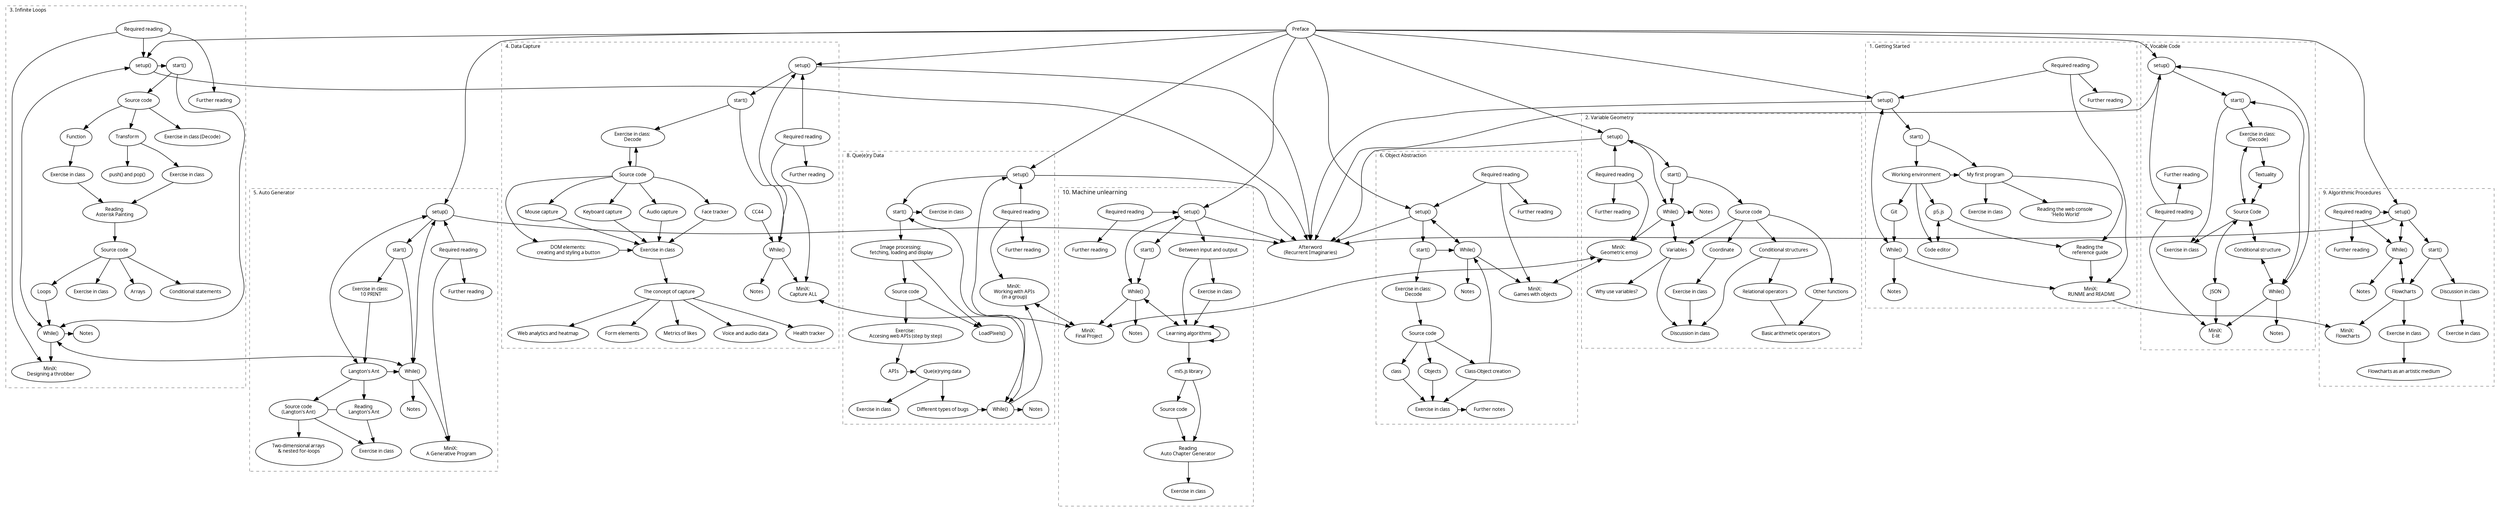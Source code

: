digraph G {

graph[overlap=false]
node[fontname="Hershey-Noailles-help-me", fontsize="10pt"]



	subgraph cluster_1 {
    node [shape=ellipse];
    label = "1. Getting Started";
    fontname="Hershey-Noailles-help-me";
    labeljust="l";
    margin="12pt";
    style=dashed;
    penwidth=0.5;
    fontsize="10pt";
    //color=white;
    SU1 [label="setup()"]
    ST1 [label="start()"]
    WE1 [label="Working environment"]
    p51 [label="p5.js"]
    CE1 [label="Code editor"]
    MFP1 [label="My first program"]
    EiC1 [label="Exercise in class"]
    RC1 [label="Reading the web console \n'Hello World'"]
    RG1 [label="Reading the \nreference guide"]
    Git1 [label="Git"]
    MW1 [label="While()"]
    MX1 [label="MiniX: \nRUNME and README"]
    RR1 [label="Required reading"]
    FR1 [label="Further reading"]
    Notes1 [label="Notes"]

    {rank = same; MFP1, WE1}

    //graph
    SU1 -> ST1;
    ST1 -> WE1;
    WE1 -> p51;
    WE1 -> CE1;
    WE1 -> Git1;
    ST1 -> MFP1;
    MFP1 -> EiC1;
    MFP1 -> RC1;
    MFP1 -> RG1;
    SU1 -> MW1 [dir=both];
    MW1 -> MX1, Notes1;
    RR1 -> MX1, SU1;
    Git1 -> MW1;
    RG1 -> MX1;
    p51 -> CE1 [dir=both];
    WE1 -> MFP1;
    p51 -> RG1;
    RR1 -> FR1;
	}

	subgraph cluster_2 {
    node [shape=ellipse];
    label = "2. Variable Geometry";
    fontname="Hershey-Noailles-help-me";
    labeljust="l";
    margin="12pt";
    style=dashed;
    penwidth=0.5;
    fontsize="10pt";
    //color=white;
    SU2 [label="setup()"]
    ST2 [label="start()"]
    SC2 [label="Source code"]
    CO2 [label="Coordinate"]
    EiC2 [label="Exercise in class"]
    VB2 [label="Variables"]
    YVB2 [label="Why use variables?"]
    OF2 [label="Other functions"]
    BAO2 [label="Basic arithmetic operators"]
    CS2 [label="Conditional structures"]
    RO2 [label="Relational operators"]
    DiC2 [label="Discussion in class"]
    MW2 [label="While()"]
    MX2 [label="MiniX: \nGeometric emoji"]
    RR2 [label="Required reading"]
    FR2 [label="Further reading"]
    Notes2 [label="Notes"]

    //rank
    {rank = same; MW2, Notes2}
    {rank = same; ST2, RR2}

    //graph

    SU2 -> MW2 [dir=both];
    MW2 -> VB2[dir=both];
    RO2 -> BAO2[dir=none];
     SU2 -> ST2 -> SC2;
    SC2 -> CO2 -> EiC2;
    SC2 -> VB2 -> YVB2;
    SC2 -> OF2 -> BAO2;
    SC2 -> CS2 -> RO2;
    EiC2, VB2, CS2 -> DiC2;
    ST2 -> MW2 -> Notes2;
    MW2 -> MX2;
    RR2 -> MX2, SU2;
    RR2 -> FR2;
	}

	subgraph cluster_3 {
    node [shape=ellipse];
    label = "3. Infinite Loops";
    fontname="Hershey-Noailles-help-me";
    labeljust="l";
    margin="12pt";
    style=dashed;
    penwidth=0.5;
    fontsize="10pt";
    //color=white;
    SU3 [label="setup()"]
    ST3 [label="start()"]
    DE3 [label="Exercise in class (Decode)"]
    SC3 [label="Source code"]
    FN3 [label="Function"]
    EiC3 [label="Exercise in class"]
    TR3 [label="Transform"]
    PP3 [label="push() and pop()"]
    EiC33 [label="Exercise in class"]
    AP3 [label="Reading \nAsterisk Painting"]
    SC33 [label="Source code"]
    EiC333 [label="Exercise in class"]
    AR3 [label="Arrays"]
    CS3 [label="Conditional statements"]
    LO3 [label="Loops"]
    MW3 [label="While()"]
    MX3 [label="MiniX: \nDesigning a throbber"]
    RR3 [label="Required reading"]
    FR3 [label="Further reading"]
    Notes3 [label="Notes"]

    //rank
    {rank = same; SU3, ST3}
    {rank = same; MW3, Notes3}
    {rank = same; FR3, SC3}

    //graph
    SU3 -> ST3 -> SC3 -> DE3;
    SU3 -> MW3 [dir=both];
    RR3 -> MX3, SU3;
    SC3 -> FN3 -> EiC3;
    TR3->PP3;
    SC3 -> TR3 -> EiC33;
    EiC3, EiC33 -> AP3 -> SC33 -> EiC333
    SC33 -> AR3;
    SC33 -> CS3;
    SC33 -> LO3;
    ST3, LO3 -> MW3 -> Notes3;
    MW3 -> MX3;
    RR3 -> FR3;
  }

  subgraph cluster_4 {
    node [shape=ellipse];
    label = "4. Data Capture";
    fontname="Hershey-Noailles-help-me";
    labeljust="l";
    margin="12pt";
    style=dashed;
    penwidth=0.5;
    fontsize="10pt";
    //color=white;
    SU4 [label="setup()"]
    ST4 [label="start()"]
    DE4 [label="Exercise in class: \nDecode"]
    SC4 [label="Source code"]
    DOM4 [label="DOM elements:\n creating and styling a button"]
    MC4 [label="Mouse capture"]
    KC4 [label="Keyboard capture"]
    AC4 [label="Audio capture"]
    FT4 [label="Face tracker"]
    EiC4 [label="Exercise in class"]
    CC4 [label="The concept of capture"]
    WA4 [label="Web analytics and heatmap"]
    FE4 [label="Form elements"]
    ML4 [label="Metrics of likes"]
    VD4 [label="Voice and audio data"]
    HT4 [label="Health tracker"]
    MW4 [label="While()"]
    MX4 [label="MiniX: \nCapture ALL"]
    RR4 [label="Required reading"]
    FR4 [label="Further reading"]
    Notes4 [label="Notes"]

    //rank
    {rank = same; MW4, DOM4, EiC4}
    {rank = same; DE4, RR4}

    //graph
    SU4 -> ST4 -> DE4 -> SC4;
    SC4 -> DE4;
    SU4 -> MW4 [dir=both];
    RR4 -> MX4, SU4;
    SC4 -> DOM4, MC4, KC4, AC4, FT4;
    DOM4, MC4, KC4, AC4, FT4 -> EiC4 -> CC4;
    CC4 -> WA4, FE4, ML4, VD4, HT4;
    ST4, CC44 -> MW4 -> Notes4;
    MW4 -> MX4;
    RR4 -> FR4;
  }

  subgraph cluster_5 {
    node [shape=ellipse];
    label = "5. Auto Generator";
    fontname="Hershey-Noailles-help-me";
    labeljust="l";
    margin="12pt";
    style=dashed;
    penwidth=0.5;
    fontsize="10pt";
    //color=white;

    SU5 [label="setup()"]
    ST5 [label="start()"]
    EiC5 [label="Exercise in class: \n10 PRINT"]
    LA5 [label="Langton's Ant"]
    SC5 [label="Source code\n(Langton's Ant)"]
    RLA5 [label="Reading \nLangton's Ant"]
    AL5 [label="Two-dimensional arrays \n& nested for-loops
    "]
    EiC55 [label="Exercise in class"]
    MW5 [label="While()"]
    MX5 [label="MiniX: \nA Generative Program"]
    RR5 [label="Required reading"]
    FR5 [label="Further reading"]
    Notes5 [label="Notes"]

    //rank
    {rank = same; RR5, ST5}
    {rank = same; RLA5, SC5}
    {rank = same; MX5,EiC55}
    {rank = same; MW5, LA5}

    //graph
    SU5 -> ST5 -> EiC5;
    EiC5-> LA5[minlen=2];
    LA5 -> SU5 [dir=both];
    SU5 -> MW5 [dir=both];
    SC5 -> RLA5 [dir=none];
    RR5 -> MX5, SU5;
    LA5 -> SC5, RLA5 -> EiC55;
    SC5 -> AL5;
    ST5 -> MW5 -> Notes5;
    MW5 -> MX5;
    LA5 -> MW5;
    RR5 -> FR5;
  }

  subgraph cluster_6 {
    node [shape=ellipse];
    label = "6. Object Abstraction";
    fontname="Hershey-Noailles-help-me";
    labeljust="l";
    margin="12pt";
    style=dashed;
    penwidth=0.5;
    fontsize="10pt";
    //color=white;

    SU6 [label="setup()"]
    ST6 [label="start()"]
    DE6 [label="Exercise in class: \nDecode"]
    SC6 [label="Source code"]
    CL6 [label="class"]
    OO6 [label="Objects"]
    COC6 [label="Class-Object creation"]
    EiC6 [label="Exercise in class"]
    FN6 [label="Further notes"]
    MW6 [label="While()"]
    MX6 [label="MiniX: \nGames with objects"]
    RR6 [label="Required reading"]
    FR6 [label="Further reading"]
    Notes6 [label="Notes"]

    //rank
    {rank = same; EiC6,FN6}
    {rank = same; MX6,DE6}
    {rank = same; MW6,ST6}

    //graph
    SU6 -> ST6 -> DE6 -> SC6;
    SU6 -> MW6 [dir=both];
    RR6 -> MX6, SU6;
    SC6 -> {CL6, OO6, COC6} -> EiC6 -> FN6;
    ST6 -> MW6 -> Notes6;
    MW6 -> MX6;
    COC6 -> MW6;
    RR6 -> FR6;
  }

  subgraph cluster_7 {
    node [shape=ellipse];
    label = "7. Vocable Code";
    fontname="Hershey-Noailles-help-me";
    labeljust="l";
    margin="12pt";
    style=dashed;
    penwidth=0.5;
    fontsize="10pt";
    //color=white;

    SU7 [label="setup()"]
    ST7 [label="start()"]
    DE7 [label="Exercise in class: \n(Decode)"]
    TX7 [label="Textuality"]
    CO7 [label="Conditional structure"]
    JS7 [label="JSON"]
    SC7 [label="Source Code"]
    EiC7 [label="Exercise in class"]
    MW7 [label="While()"]
    MX7 [label="MiniX: \nE-lit"]
    RR7 [label="Required reading"]
    FR7 [label="Further reading"]
    Notes7 [label="Notes"]

    //rank
    {rank = same; RR7, SC7}
    {rank = same; FR7, TX7}

    //graph
    SU7 -> ST7 -> DE7;
    SU7 -> MW7 [dir=both];
    RR7 -> MX7, SU7;
    DE7 -> TX7;
    TX7 -> SC7[dir=both];
    SC7 -> EiC7;
    SC7 -> CO7, JS7[dir=both];
    ST7 -> MW7 [dir=both];
    JS7 -> MX7;
    MW7 -> MX7, Notes7;
    DE7 -> SC7[dir=both];
    CO7 -> MW7[dir=both];
    ST7 -> EiC7;
    RR7 -> FR7;
  }
  subgraph cluster_8 {
    node [shape=ellipse];
    label = "8. Que(e)ry Data";
    fontname="Hershey-Noailles-help-me";
    labeljust="l";
    margin="12pt";
    style=dashed;
    penwidth=0.5;
    fontsize="10pt";
    //color=white;

    SU8 [label="setup()"]
    ST8 [label="start()"]
    EiC8 [label="Exercise in class"]
    IP8 [label="Image processing: \nfetching, loading and display"]
    SC8 [label="Source code"]
    EiC88 [label="Exercise: \nAccesing web APIs (step by step)"]
    API8 [label="APIs"]
    QD8 [label="Que(e)rying data"]
    EiC888 [label="Exercise in class"]
    LP8 [label="LoadPixels()"]
    ER8 [label="Different types of bugs"]
    MW8 [label="While()"]
    MX8 [label="MiniX: \nWorking with APIs\n(in a group)"]
    RR8 [label="Required reading"]
    FR8 [label="Further reading"]
    Notes8 [label="Notes"]

    //rank
    {rank = same; MW8, Notes8}
    {rank = same; RR8, EiC8, ST8}
    {rank = same; MX8, SC8}
    {rank = same; API8, QD8}
    {rank = same; MW8, EiC888, ER8}

    //graph
    SU8 -> ST8 -> EiC8;
    SU8 -> MW8 [dir=both];
    RR8 -> MX8, SU8;
    ST8 -> IP8 -> SC8 -> LP8;
    IP8 -> LP8;
    SC8 -> EiC88 -> API8 -> QD8 -> EiC888;
    QD8 -> ER8 -> MW8;
    ST8 -> MW8 [dir=both];
    MW8 -> Notes8;
    MW8 -> MX8;
    RR8 -> FR8;
  }

  subgraph cluster_9 {
    node [shape=ellipse];
    label = "9. Algorithmic Procedures";
    fontname="Hershey-Noailles-help-me";
    labeljust="l";
    margin="12pt";
    style=dashed;
    penwidth=0.5;
    fontsize="10pt";
    //color=white;

    SU9 [label="setup()"]
    ST9 [label="start()"]
    DiC9 [label="Discussion in class"]
    EiC9 [label="Exercise in class"]
    FC9 [label="Flowcharts"]
    EiC99 [label="Exercise in class"]
    AM9 [label="Flowcharts as an artistic medium"]
    MW9 [label="While()"]
    MX9 [label="MiniX: \nFlowcharts"]
    RR9 [label="Required reading"]
    FR9 [label="Further reading"]
    Notes9 [label="Notes"]

    //rank
    {rank = same; RR9, SU9}

    //graph
    SU9 -> ST9;
    ST9 -> DiC9 -> EiC9;
    ST9 -> FC9 ;
    FC9 -> EiC99 -> AM9;
    MW9 -> Notes9;
    MW9 -> FC9[dir=both]
    SU9 -> MW9 [dir=both];
    RR9 -> SU9, MW9;
    FC9 -> MX9;
    RR9 -> FR9;
  }

  subgraph cluster_10 {
      node [shape=ellipse];
      label = "10. Machine unlearning";
    fontname="Hershey-Noailles-help-me";
    labeljust="l";
    margin="12pt";
    style=dashed;
    penwidth=0.5;
    fontsize="12pt";
      //color=white;
      SU10 [label="setup()"]
      ST10 [label="start()"]
      IO10 [label="Between input and output"]
      EiC10 [label="Exercise in class"]
      LA10 [label="Learning algorithms"]
      ml510 [label="ml5.js library"]
      SC10 [label="Source code"]
      RAG10 [label="Reading \nAuto Chapter Generator"]
      EiC1010 [label="Exercise in class"]
      MW10 [label="While()"]
      MX10 [label="MiniX: \nFinal Project"]
      RR10 [label="Required reading"]
      FR10 [label="Further reading"]
      Notes10 [label="Notes"]

      //rank
      {rank = same; SU10, RR10}
      {rank=same;MX10,LA10}
      //graph
      SU10 -> ST10;
      SU10-> IO10 -> EiC10;
      SU10 -> MW10 [dir=both];
      RR10 -> SU10;
      EiC10 -> LA10 ;
      LA10 -> LA10[dir=both];
      LA10-> MW10 [dir=both];
      IO10 -> LA10 -> ml510 -> SC10;
      SC10 -> RAG10 -> EiC1010;
      ST10 -> MW10 -> Notes10;
      MW10 -> MX10;
      ml510 -> RAG10;
      RR10 -> FR10;
  }

  PF [label="Preface"]
  AW [label="Afterword\n(Recurrent Imaginaries)"]
  //PF -> SU1 -> SU2 -> SU3 -> SU4 -> SU5 -> SU6 -> SU7 -> SU8 -> SU9 -> SU10 -> AW;
  PF -> SU1,SU2,SU3,SU4,SU5,SU6,SU7,SU8,SU9,SU10 -> AW;
  MX2,MX4,MX8 -> MX10 [dir=both];
  MW3 -> MW5[dir=both];
  MX2 -> MX6[dir=both];
  MX1 -> MX9;

}
